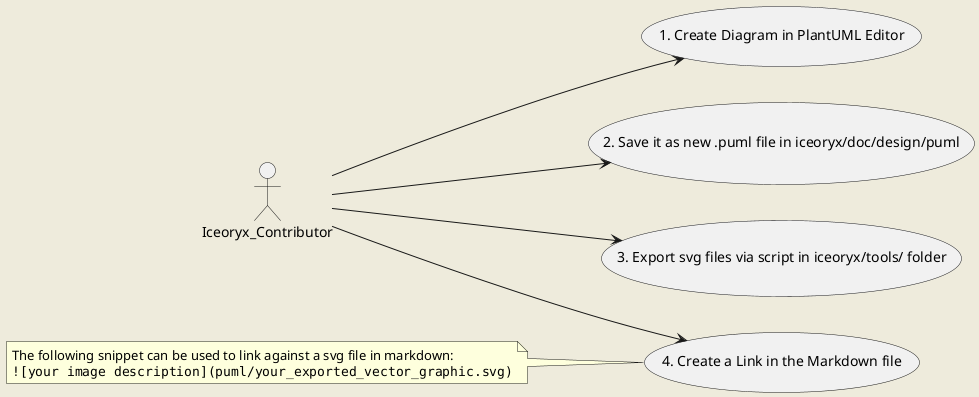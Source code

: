 @startuml

skinparam backgroundColor #EEEBDC

left to right direction

actor Iceoryx_Contributor

Iceoryx_Contributor --> (1. Create Diagram in PlantUML Editor)
Iceoryx_Contributor --> (2. Save it as new .puml file in iceoryx/doc/design/puml)
Iceoryx_Contributor --> (3. Export svg files via script in iceoryx/tools/ folder)
Iceoryx_Contributor --> (4. Create a Link in the Markdown file)
note left
The following snippet can be used to link against a svg file in markdown:
<code>
![your image description](puml/your_exported_vector_graphic.svg)
</code>
end note

@enduml
